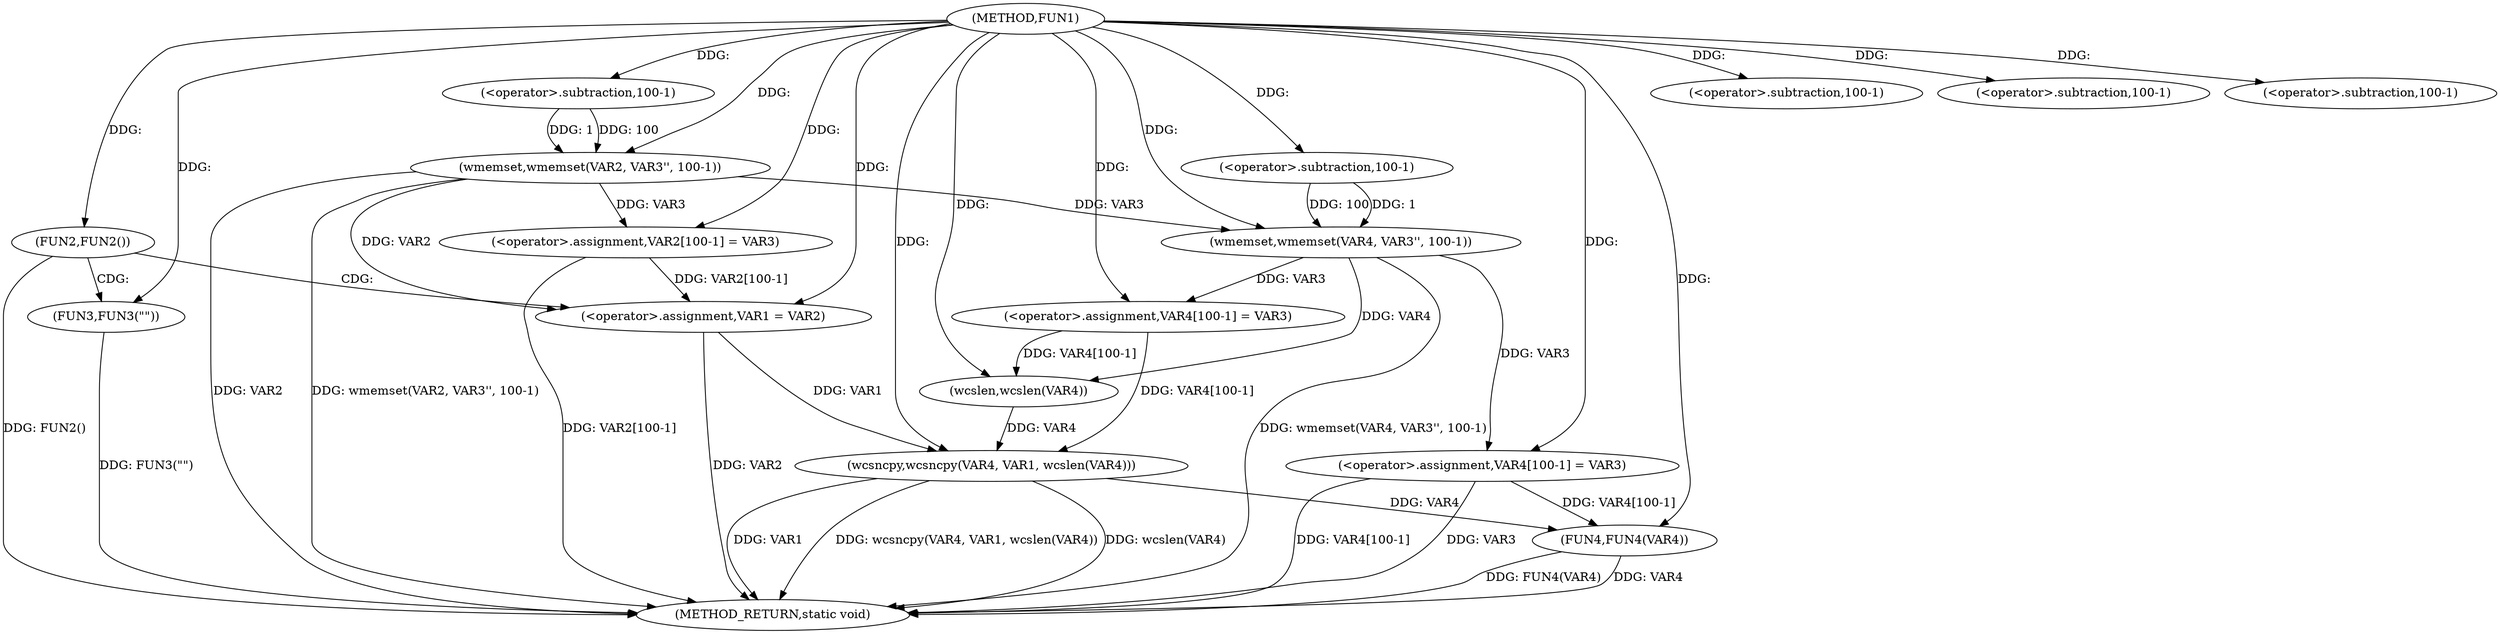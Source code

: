 digraph FUN1 {  
"1000100" [label = "(METHOD,FUN1)" ]
"1000156" [label = "(METHOD_RETURN,static void)" ]
"1000104" [label = "(wmemset,wmemset(VAR2, VAR3'', 100-1))" ]
"1000107" [label = "(<operator>.subtraction,100-1)" ]
"1000110" [label = "(<operator>.assignment,VAR2[100-1] = VAR3)" ]
"1000113" [label = "(<operator>.subtraction,100-1)" ]
"1000118" [label = "(FUN2,FUN2())" ]
"1000120" [label = "(FUN3,FUN3(\"\"))" ]
"1000124" [label = "(<operator>.assignment,VAR1 = VAR2)" ]
"1000129" [label = "(wmemset,wmemset(VAR4, VAR3'', 100-1))" ]
"1000132" [label = "(<operator>.subtraction,100-1)" ]
"1000135" [label = "(<operator>.assignment,VAR4[100-1] = VAR3)" ]
"1000138" [label = "(<operator>.subtraction,100-1)" ]
"1000142" [label = "(wcsncpy,wcsncpy(VAR4, VAR1, wcslen(VAR4)))" ]
"1000145" [label = "(wcslen,wcslen(VAR4))" ]
"1000147" [label = "(<operator>.assignment,VAR4[100-1] = VAR3)" ]
"1000150" [label = "(<operator>.subtraction,100-1)" ]
"1000154" [label = "(FUN4,FUN4(VAR4))" ]
  "1000124" -> "1000156"  [ label = "DDG: VAR2"] 
  "1000142" -> "1000156"  [ label = "DDG: wcsncpy(VAR4, VAR1, wcslen(VAR4))"] 
  "1000104" -> "1000156"  [ label = "DDG: wmemset(VAR2, VAR3'', 100-1)"] 
  "1000104" -> "1000156"  [ label = "DDG: VAR2"] 
  "1000147" -> "1000156"  [ label = "DDG: VAR4[100-1]"] 
  "1000147" -> "1000156"  [ label = "DDG: VAR3"] 
  "1000118" -> "1000156"  [ label = "DDG: FUN2()"] 
  "1000154" -> "1000156"  [ label = "DDG: FUN4(VAR4)"] 
  "1000142" -> "1000156"  [ label = "DDG: wcslen(VAR4)"] 
  "1000129" -> "1000156"  [ label = "DDG: wmemset(VAR4, VAR3'', 100-1)"] 
  "1000154" -> "1000156"  [ label = "DDG: VAR4"] 
  "1000142" -> "1000156"  [ label = "DDG: VAR1"] 
  "1000120" -> "1000156"  [ label = "DDG: FUN3(\"\")"] 
  "1000110" -> "1000156"  [ label = "DDG: VAR2[100-1]"] 
  "1000100" -> "1000104"  [ label = "DDG: "] 
  "1000107" -> "1000104"  [ label = "DDG: 100"] 
  "1000107" -> "1000104"  [ label = "DDG: 1"] 
  "1000100" -> "1000107"  [ label = "DDG: "] 
  "1000104" -> "1000110"  [ label = "DDG: VAR3"] 
  "1000100" -> "1000110"  [ label = "DDG: "] 
  "1000100" -> "1000113"  [ label = "DDG: "] 
  "1000100" -> "1000118"  [ label = "DDG: "] 
  "1000100" -> "1000120"  [ label = "DDG: "] 
  "1000104" -> "1000124"  [ label = "DDG: VAR2"] 
  "1000110" -> "1000124"  [ label = "DDG: VAR2[100-1]"] 
  "1000100" -> "1000124"  [ label = "DDG: "] 
  "1000100" -> "1000129"  [ label = "DDG: "] 
  "1000104" -> "1000129"  [ label = "DDG: VAR3"] 
  "1000132" -> "1000129"  [ label = "DDG: 100"] 
  "1000132" -> "1000129"  [ label = "DDG: 1"] 
  "1000100" -> "1000132"  [ label = "DDG: "] 
  "1000129" -> "1000135"  [ label = "DDG: VAR3"] 
  "1000100" -> "1000135"  [ label = "DDG: "] 
  "1000100" -> "1000138"  [ label = "DDG: "] 
  "1000135" -> "1000142"  [ label = "DDG: VAR4[100-1]"] 
  "1000145" -> "1000142"  [ label = "DDG: VAR4"] 
  "1000100" -> "1000142"  [ label = "DDG: "] 
  "1000124" -> "1000142"  [ label = "DDG: VAR1"] 
  "1000129" -> "1000145"  [ label = "DDG: VAR4"] 
  "1000135" -> "1000145"  [ label = "DDG: VAR4[100-1]"] 
  "1000100" -> "1000145"  [ label = "DDG: "] 
  "1000100" -> "1000147"  [ label = "DDG: "] 
  "1000129" -> "1000147"  [ label = "DDG: VAR3"] 
  "1000100" -> "1000150"  [ label = "DDG: "] 
  "1000147" -> "1000154"  [ label = "DDG: VAR4[100-1]"] 
  "1000142" -> "1000154"  [ label = "DDG: VAR4"] 
  "1000100" -> "1000154"  [ label = "DDG: "] 
  "1000118" -> "1000120"  [ label = "CDG: "] 
  "1000118" -> "1000124"  [ label = "CDG: "] 
}
